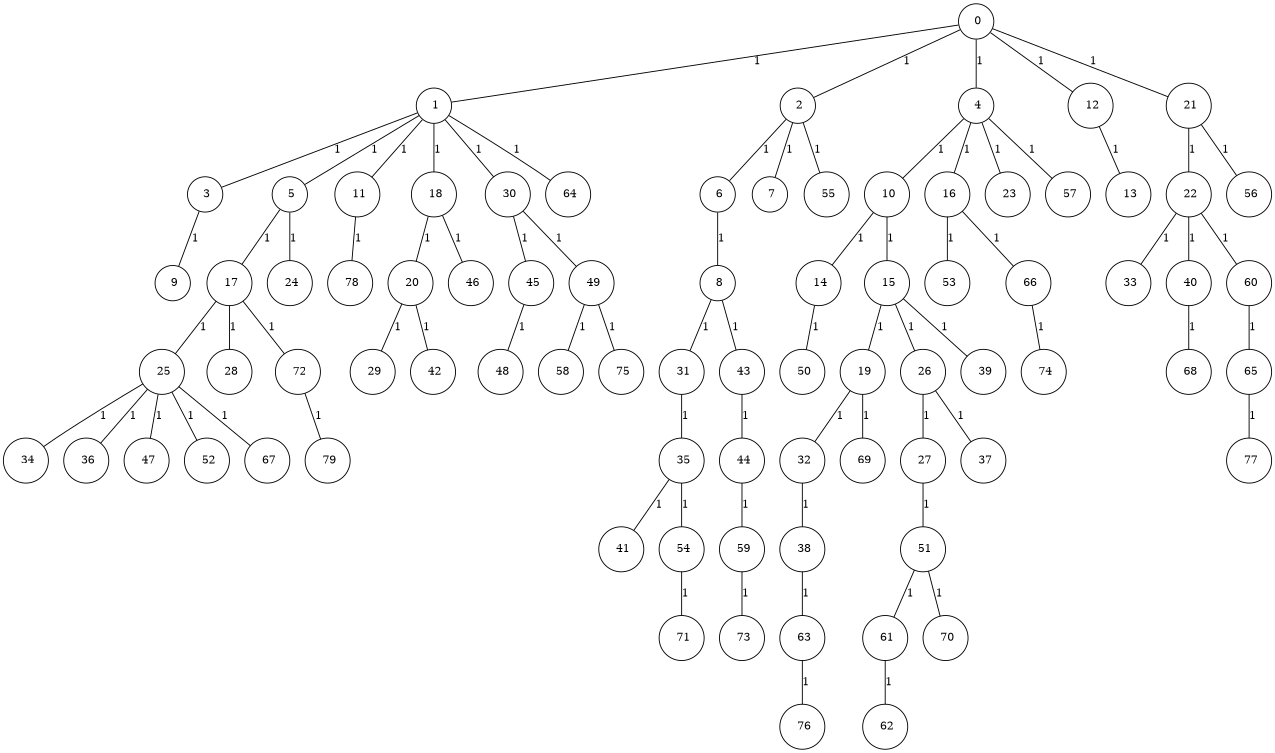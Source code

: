 graph G {
size="8.5,11;"
ratio = "expand;"
fixedsize="true;"
overlap="scale;"
node[shape=circle,width=.12,hight=.12,fontsize=12]
edge[fontsize=12]

0[label=" 0" color=black, pos="0.72430917,0.086455008!"];
1[label=" 1" color=black, pos="0.98978114,1.538218!"];
2[label=" 2" color=black, pos="0.22059803,1.2941289!"];
3[label=" 3" color=black, pos="0.76779307,0.66339336!"];
4[label=" 4" color=black, pos="2.5980488,1.8821464!"];
5[label=" 5" color=black, pos="2.3153704,2.5741138!"];
6[label=" 6" color=black, pos="0.44046541,2.7544369!"];
7[label=" 7" color=black, pos="0.94646135,0.72437492!"];
8[label=" 8" color=black, pos="1.5011763,1.7310638!"];
9[label=" 9" color=black, pos="0.14574136,1.7775993!"];
10[label=" 10" color=black, pos="0.99158345,1.5739084!"];
11[label=" 11" color=black, pos="2.5413436,1.1695985!"];
12[label=" 12" color=black, pos="2.2446299,0.24464791!"];
13[label=" 13" color=black, pos="0.50622649,0.48878143!"];
14[label=" 14" color=black, pos="0.16072411,0.82823961!"];
15[label=" 15" color=black, pos="2.6111279,1.777956!"];
16[label=" 16" color=black, pos="2.3634445,1.6032617!"];
17[label=" 17" color=black, pos="0.77830165,2.8755252!"];
18[label=" 18" color=black, pos="2.4525891,0.52926163!"];
19[label=" 19" color=black, pos="1.6867354,2.1333251!"];
20[label=" 20" color=black, pos="1.7506051,0.49136562!"];
21[label=" 21" color=black, pos="0.19673475,0.20352345!"];
22[label=" 22" color=black, pos="0.22336532,1.4646443!"];
23[label=" 23" color=black, pos="2.5843776,2.9467974!"];
24[label=" 24" color=black, pos="0.7516201,2.4570079!"];
25[label=" 25" color=black, pos="2.93092,1.2998069!"];
26[label=" 26" color=black, pos="1.7819667,1.3774419!"];
27[label=" 27" color=black, pos="2.5279286,2.4000674!"];
28[label=" 28" color=black, pos="2.88874,1.5353652!"];
29[label=" 29" color=black, pos="0.87158006,0.4429336!"];
30[label=" 30" color=black, pos="2.7706517,2.9294386!"];
31[label=" 31" color=black, pos="2.1501782,1.3028514!"];
32[label=" 32" color=black, pos="0.42629508,2.4317201!"];
33[label=" 33" color=black, pos="1.0923923,2.7407242!"];
34[label=" 34" color=black, pos="2.5605954,1.3430611!"];
35[label=" 35" color=black, pos="2.628933,0.36705772!"];
36[label=" 36" color=black, pos="2.6345615,1.6031477!"];
37[label=" 37" color=black, pos="2.6413116,0.60108692!"];
38[label=" 38" color=black, pos="0.95365925,2.7669927!"];
39[label=" 39" color=black, pos="2.4067615,2.0056358!"];
40[label=" 40" color=black, pos="2.8297033,0.19027169!"];
41[label=" 41" color=black, pos="0.16888272,1.7964546!"];
42[label=" 42" color=black, pos="2.0491619,2.8180021!"];
43[label=" 43" color=black, pos="1.8826441,2.195768!"];
44[label=" 44" color=black, pos="2.0874828,0.023347085!"];
45[label=" 45" color=black, pos="2.8449971,1.1407578!"];
46[label=" 46" color=black, pos="0.15495953,1.9024938!"];
47[label=" 47" color=black, pos="1.9775946,2.3947777!"];
48[label=" 48" color=black, pos="1.3454853,0.72939347!"];
49[label=" 49" color=black, pos="1.5160453,0.24384615!"];
50[label=" 50" color=black, pos="0.66536365,0.24330216!"];
51[label=" 51" color=black, pos="0.24690816,1.0652133!"];
52[label=" 52" color=black, pos="1.2379858,0.063185419!"];
53[label=" 53" color=black, pos="0.71299437,0.88163919!"];
54[label=" 54" color=black, pos="2.1116938,1.429675!"];
55[label=" 55" color=black, pos="1.6922625,1.8965862!"];
56[label=" 56" color=black, pos="2.409502,0.55211582!"];
57[label=" 57" color=black, pos="0.15182775,2.4907545!"];
58[label=" 58" color=black, pos="1.8578103,1.3651991!"];
59[label=" 59" color=black, pos="0.17312677,0.4391094!"];
60[label=" 60" color=black, pos="1.5189728,2.4940955!"];
61[label=" 61" color=black, pos="0.70623806,2.099921!"];
62[label=" 62" color=black, pos="0.15986762,2.9072202!"];
63[label=" 63" color=black, pos="1.3540487,0.88987786!"];
64[label=" 64" color=black, pos="2.4297862,0.68909799!"];
65[label=" 65" color=black, pos="0.23795566,0.39880531!"];
66[label=" 66" color=black, pos="0.91390912,2.2004844!"];
67[label=" 67" color=black, pos="0.19441685,2.4981485!"];
68[label=" 68" color=black, pos="0.14188858,0.94535677!"];
69[label=" 69" color=black, pos="2.3679786,0.66605847!"];
70[label=" 70" color=black, pos="1.5748738,0.37997635!"];
71[label=" 71" color=black, pos="2.3770851,2.6924732!"];
72[label=" 72" color=black, pos="1.7118479,2.3884852!"];
73[label=" 73" color=black, pos="0.56142367,1.0455695!"];
74[label=" 74" color=black, pos="1.5512949,2.5623687!"];
75[label=" 75" color=black, pos="0.88564762,1.4591014!"];
76[label=" 76" color=black, pos="1.0527611,1.8756628!"];
77[label=" 77" color=black, pos="2.449736,1.948586!"];
78[label=" 78" color=black, pos="2.115,2.9535323!"];
79[label=" 79" color=black, pos="1.5984166,1.2989564!"];
0--1[label="1"]
0--2[label="1"]
0--4[label="1"]
0--12[label="1"]
0--21[label="1"]
1--3[label="1"]
1--5[label="1"]
1--11[label="1"]
1--18[label="1"]
1--30[label="1"]
1--64[label="1"]
2--6[label="1"]
2--7[label="1"]
2--55[label="1"]
3--9[label="1"]
4--10[label="1"]
4--16[label="1"]
4--23[label="1"]
4--57[label="1"]
5--17[label="1"]
5--24[label="1"]
6--8[label="1"]
8--31[label="1"]
8--43[label="1"]
10--14[label="1"]
10--15[label="1"]
11--78[label="1"]
12--13[label="1"]
14--50[label="1"]
15--19[label="1"]
15--26[label="1"]
15--39[label="1"]
16--53[label="1"]
16--66[label="1"]
17--25[label="1"]
17--28[label="1"]
17--72[label="1"]
18--20[label="1"]
18--46[label="1"]
19--32[label="1"]
19--69[label="1"]
20--29[label="1"]
20--42[label="1"]
21--22[label="1"]
21--56[label="1"]
22--33[label="1"]
22--40[label="1"]
22--60[label="1"]
25--34[label="1"]
25--36[label="1"]
25--47[label="1"]
25--52[label="1"]
25--67[label="1"]
26--27[label="1"]
26--37[label="1"]
27--51[label="1"]
30--45[label="1"]
30--49[label="1"]
31--35[label="1"]
32--38[label="1"]
35--41[label="1"]
35--54[label="1"]
38--63[label="1"]
40--68[label="1"]
43--44[label="1"]
44--59[label="1"]
45--48[label="1"]
49--58[label="1"]
49--75[label="1"]
51--61[label="1"]
51--70[label="1"]
54--71[label="1"]
59--73[label="1"]
60--65[label="1"]
61--62[label="1"]
63--76[label="1"]
65--77[label="1"]
66--74[label="1"]
72--79[label="1"]

}
